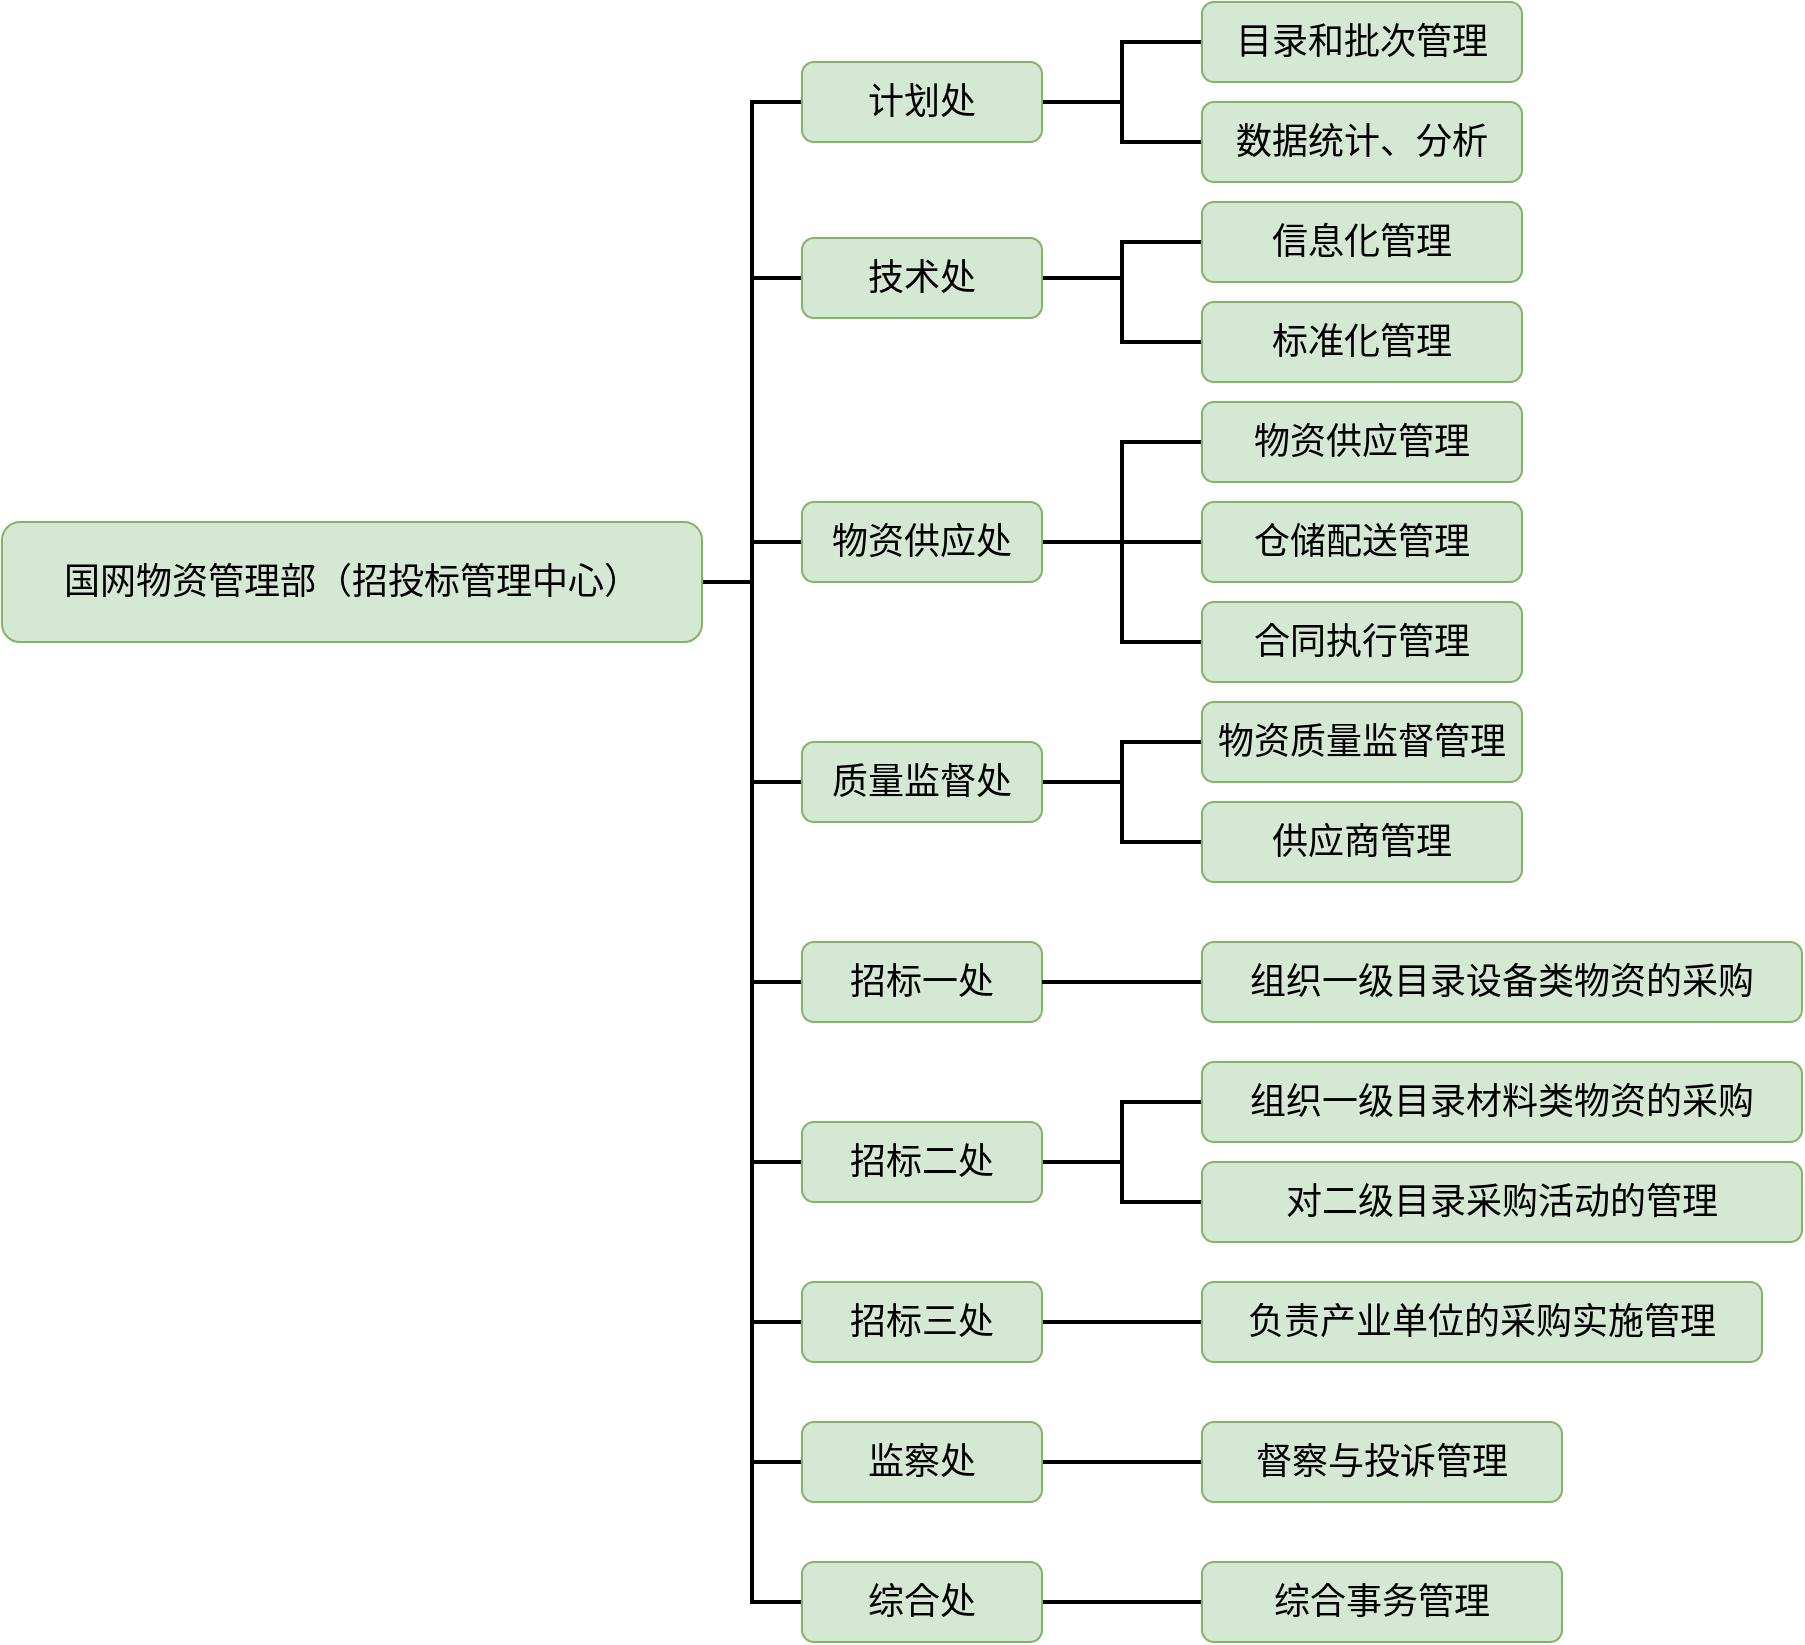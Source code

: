 <mxfile version="17.1.0" type="github">
  <diagram id="krMNXeLKQ03mrxbugP9H" name="第 1 页">
    <mxGraphModel dx="1038" dy="539" grid="1" gridSize="10" guides="1" tooltips="1" connect="1" arrows="1" fold="1" page="1" pageScale="1" pageWidth="827" pageHeight="1169" math="0" shadow="0">
      <root>
        <mxCell id="0" />
        <mxCell id="1" parent="0" />
        <mxCell id="M9ZXqm3jWW-NU4rRo1dU-4" value="" style="edgeStyle=orthogonalEdgeStyle;rounded=0;orthogonalLoop=1;jettySize=auto;html=1;endArrow=none;endFill=0;strokeWidth=2;entryX=0;entryY=0.5;entryDx=0;entryDy=0;" edge="1" parent="1" source="M9ZXqm3jWW-NU4rRo1dU-2" target="M9ZXqm3jWW-NU4rRo1dU-3">
          <mxGeometry relative="1" as="geometry" />
        </mxCell>
        <mxCell id="M9ZXqm3jWW-NU4rRo1dU-10" style="edgeStyle=orthogonalEdgeStyle;rounded=0;orthogonalLoop=1;jettySize=auto;html=1;entryX=0;entryY=0.5;entryDx=0;entryDy=0;endArrow=none;endFill=0;strokeWidth=2;" edge="1" parent="1" source="M9ZXqm3jWW-NU4rRo1dU-2" target="M9ZXqm3jWW-NU4rRo1dU-9">
          <mxGeometry relative="1" as="geometry" />
        </mxCell>
        <mxCell id="M9ZXqm3jWW-NU4rRo1dU-16" style="edgeStyle=orthogonalEdgeStyle;rounded=0;orthogonalLoop=1;jettySize=auto;html=1;entryX=0;entryY=0.5;entryDx=0;entryDy=0;endArrow=none;endFill=0;strokeWidth=2;" edge="1" parent="1" source="M9ZXqm3jWW-NU4rRo1dU-2" target="M9ZXqm3jWW-NU4rRo1dU-15">
          <mxGeometry relative="1" as="geometry" />
        </mxCell>
        <mxCell id="M9ZXqm3jWW-NU4rRo1dU-24" style="edgeStyle=orthogonalEdgeStyle;rounded=0;orthogonalLoop=1;jettySize=auto;html=1;entryX=0;entryY=0.5;entryDx=0;entryDy=0;endArrow=none;endFill=0;strokeWidth=2;" edge="1" parent="1" source="M9ZXqm3jWW-NU4rRo1dU-2" target="M9ZXqm3jWW-NU4rRo1dU-23">
          <mxGeometry relative="1" as="geometry" />
        </mxCell>
        <mxCell id="M9ZXqm3jWW-NU4rRo1dU-32" style="edgeStyle=orthogonalEdgeStyle;rounded=0;orthogonalLoop=1;jettySize=auto;html=1;entryX=0;entryY=0.5;entryDx=0;entryDy=0;endArrow=none;endFill=0;strokeWidth=2;" edge="1" parent="1" source="M9ZXqm3jWW-NU4rRo1dU-2" target="M9ZXqm3jWW-NU4rRo1dU-29">
          <mxGeometry relative="1" as="geometry" />
        </mxCell>
        <mxCell id="M9ZXqm3jWW-NU4rRo1dU-36" style="edgeStyle=orthogonalEdgeStyle;rounded=0;orthogonalLoop=1;jettySize=auto;html=1;entryX=0;entryY=0.5;entryDx=0;entryDy=0;endArrow=none;endFill=0;strokeWidth=2;" edge="1" parent="1" source="M9ZXqm3jWW-NU4rRo1dU-2" target="M9ZXqm3jWW-NU4rRo1dU-35">
          <mxGeometry relative="1" as="geometry" />
        </mxCell>
        <mxCell id="M9ZXqm3jWW-NU4rRo1dU-42" style="edgeStyle=orthogonalEdgeStyle;rounded=0;orthogonalLoop=1;jettySize=auto;html=1;entryX=0;entryY=0.5;entryDx=0;entryDy=0;endArrow=none;endFill=0;strokeWidth=2;" edge="1" parent="1" source="M9ZXqm3jWW-NU4rRo1dU-2" target="M9ZXqm3jWW-NU4rRo1dU-41">
          <mxGeometry relative="1" as="geometry" />
        </mxCell>
        <mxCell id="M9ZXqm3jWW-NU4rRo1dU-47" style="edgeStyle=orthogonalEdgeStyle;rounded=0;orthogonalLoop=1;jettySize=auto;html=1;entryX=0;entryY=0.5;entryDx=0;entryDy=0;endArrow=none;endFill=0;strokeWidth=2;" edge="1" parent="1" source="M9ZXqm3jWW-NU4rRo1dU-2" target="M9ZXqm3jWW-NU4rRo1dU-45">
          <mxGeometry relative="1" as="geometry" />
        </mxCell>
        <mxCell id="M9ZXqm3jWW-NU4rRo1dU-48" style="edgeStyle=orthogonalEdgeStyle;rounded=0;orthogonalLoop=1;jettySize=auto;html=1;entryX=0;entryY=0.5;entryDx=0;entryDy=0;endArrow=none;endFill=0;strokeWidth=2;" edge="1" parent="1" source="M9ZXqm3jWW-NU4rRo1dU-2" target="M9ZXqm3jWW-NU4rRo1dU-46">
          <mxGeometry relative="1" as="geometry" />
        </mxCell>
        <mxCell id="M9ZXqm3jWW-NU4rRo1dU-2" value="国网物资管理部（招投标管理中心）" style="rounded=1;whiteSpace=wrap;html=1;fontSize=18;fontFamily=MiSans;fillColor=#d5e8d4;strokeColor=#82b366;" vertex="1" parent="1">
          <mxGeometry x="90" y="260" width="350" height="60" as="geometry" />
        </mxCell>
        <mxCell id="M9ZXqm3jWW-NU4rRo1dU-6" style="edgeStyle=orthogonalEdgeStyle;rounded=0;orthogonalLoop=1;jettySize=auto;html=1;strokeWidth=2;endArrow=none;endFill=0;" edge="1" parent="1" source="M9ZXqm3jWW-NU4rRo1dU-3" target="M9ZXqm3jWW-NU4rRo1dU-5">
          <mxGeometry relative="1" as="geometry" />
        </mxCell>
        <mxCell id="M9ZXqm3jWW-NU4rRo1dU-8" style="edgeStyle=orthogonalEdgeStyle;rounded=0;orthogonalLoop=1;jettySize=auto;html=1;entryX=0;entryY=0.5;entryDx=0;entryDy=0;strokeWidth=2;endArrow=none;endFill=0;" edge="1" parent="1" source="M9ZXqm3jWW-NU4rRo1dU-3" target="M9ZXqm3jWW-NU4rRo1dU-7">
          <mxGeometry relative="1" as="geometry" />
        </mxCell>
        <mxCell id="M9ZXqm3jWW-NU4rRo1dU-3" value="计划处" style="whiteSpace=wrap;html=1;fontSize=18;fontFamily=MiSans;fillColor=#d5e8d4;strokeColor=#82b366;rounded=1;" vertex="1" parent="1">
          <mxGeometry x="490" y="30" width="120" height="40" as="geometry" />
        </mxCell>
        <mxCell id="M9ZXqm3jWW-NU4rRo1dU-5" value="目录和批次管理" style="whiteSpace=wrap;html=1;fontSize=18;fontFamily=MiSans;fillColor=#d5e8d4;strokeColor=#82b366;rounded=1;" vertex="1" parent="1">
          <mxGeometry x="690" width="160" height="40" as="geometry" />
        </mxCell>
        <mxCell id="M9ZXqm3jWW-NU4rRo1dU-7" value="数据统计、分析" style="whiteSpace=wrap;html=1;fontSize=18;fontFamily=MiSans;fillColor=#d5e8d4;strokeColor=#82b366;rounded=1;" vertex="1" parent="1">
          <mxGeometry x="690" y="50" width="160" height="40" as="geometry" />
        </mxCell>
        <mxCell id="M9ZXqm3jWW-NU4rRo1dU-13" style="edgeStyle=orthogonalEdgeStyle;rounded=0;orthogonalLoop=1;jettySize=auto;html=1;entryX=0;entryY=0.5;entryDx=0;entryDy=0;endArrow=none;endFill=0;strokeWidth=2;" edge="1" parent="1" source="M9ZXqm3jWW-NU4rRo1dU-9" target="M9ZXqm3jWW-NU4rRo1dU-11">
          <mxGeometry relative="1" as="geometry" />
        </mxCell>
        <mxCell id="M9ZXqm3jWW-NU4rRo1dU-14" style="edgeStyle=orthogonalEdgeStyle;rounded=0;orthogonalLoop=1;jettySize=auto;html=1;entryX=0;entryY=0.5;entryDx=0;entryDy=0;endArrow=none;endFill=0;strokeWidth=2;" edge="1" parent="1" source="M9ZXqm3jWW-NU4rRo1dU-9" target="M9ZXqm3jWW-NU4rRo1dU-12">
          <mxGeometry relative="1" as="geometry" />
        </mxCell>
        <mxCell id="M9ZXqm3jWW-NU4rRo1dU-9" value="技术处" style="whiteSpace=wrap;html=1;fontSize=18;fontFamily=MiSans;fillColor=#d5e8d4;strokeColor=#82b366;rounded=1;" vertex="1" parent="1">
          <mxGeometry x="490" y="118" width="120" height="40" as="geometry" />
        </mxCell>
        <mxCell id="M9ZXqm3jWW-NU4rRo1dU-11" value="信息化管理" style="whiteSpace=wrap;html=1;fontSize=18;fontFamily=MiSans;fillColor=#d5e8d4;strokeColor=#82b366;rounded=1;" vertex="1" parent="1">
          <mxGeometry x="690" y="100" width="160" height="40" as="geometry" />
        </mxCell>
        <mxCell id="M9ZXqm3jWW-NU4rRo1dU-12" value="标准化管理" style="whiteSpace=wrap;html=1;fontSize=18;fontFamily=MiSans;fillColor=#d5e8d4;strokeColor=#82b366;rounded=1;" vertex="1" parent="1">
          <mxGeometry x="690" y="150" width="160" height="40" as="geometry" />
        </mxCell>
        <mxCell id="M9ZXqm3jWW-NU4rRo1dU-20" style="edgeStyle=orthogonalEdgeStyle;rounded=0;orthogonalLoop=1;jettySize=auto;html=1;entryX=0;entryY=0.5;entryDx=0;entryDy=0;endArrow=none;endFill=0;strokeWidth=2;" edge="1" parent="1" source="M9ZXqm3jWW-NU4rRo1dU-15" target="M9ZXqm3jWW-NU4rRo1dU-17">
          <mxGeometry relative="1" as="geometry" />
        </mxCell>
        <mxCell id="M9ZXqm3jWW-NU4rRo1dU-21" style="edgeStyle=orthogonalEdgeStyle;rounded=0;orthogonalLoop=1;jettySize=auto;html=1;entryX=0;entryY=0.5;entryDx=0;entryDy=0;endArrow=none;endFill=0;strokeWidth=2;" edge="1" parent="1" source="M9ZXqm3jWW-NU4rRo1dU-15" target="M9ZXqm3jWW-NU4rRo1dU-18">
          <mxGeometry relative="1" as="geometry" />
        </mxCell>
        <mxCell id="M9ZXqm3jWW-NU4rRo1dU-22" style="edgeStyle=orthogonalEdgeStyle;rounded=0;orthogonalLoop=1;jettySize=auto;html=1;entryX=0;entryY=0.5;entryDx=0;entryDy=0;endArrow=none;endFill=0;strokeWidth=2;" edge="1" parent="1" source="M9ZXqm3jWW-NU4rRo1dU-15" target="M9ZXqm3jWW-NU4rRo1dU-19">
          <mxGeometry relative="1" as="geometry" />
        </mxCell>
        <mxCell id="M9ZXqm3jWW-NU4rRo1dU-15" value="物资供应处" style="whiteSpace=wrap;html=1;fontSize=18;fontFamily=MiSans;fillColor=#d5e8d4;strokeColor=#82b366;rounded=1;" vertex="1" parent="1">
          <mxGeometry x="490" y="250" width="120" height="40" as="geometry" />
        </mxCell>
        <mxCell id="M9ZXqm3jWW-NU4rRo1dU-17" value="物资供应管理" style="whiteSpace=wrap;html=1;fontSize=18;fontFamily=MiSans;fillColor=#d5e8d4;strokeColor=#82b366;rounded=1;" vertex="1" parent="1">
          <mxGeometry x="690" y="200" width="160" height="40" as="geometry" />
        </mxCell>
        <mxCell id="M9ZXqm3jWW-NU4rRo1dU-18" value="仓储配送管理" style="whiteSpace=wrap;html=1;fontSize=18;fontFamily=MiSans;fillColor=#d5e8d4;strokeColor=#82b366;rounded=1;" vertex="1" parent="1">
          <mxGeometry x="690" y="250" width="160" height="40" as="geometry" />
        </mxCell>
        <mxCell id="M9ZXqm3jWW-NU4rRo1dU-19" value="合同执行管理" style="whiteSpace=wrap;html=1;fontSize=18;fontFamily=MiSans;fillColor=#d5e8d4;strokeColor=#82b366;rounded=1;" vertex="1" parent="1">
          <mxGeometry x="690" y="300" width="160" height="40" as="geometry" />
        </mxCell>
        <mxCell id="M9ZXqm3jWW-NU4rRo1dU-26" style="edgeStyle=orthogonalEdgeStyle;rounded=0;orthogonalLoop=1;jettySize=auto;html=1;entryX=0;entryY=0.5;entryDx=0;entryDy=0;endArrow=none;endFill=0;strokeWidth=2;" edge="1" parent="1" source="M9ZXqm3jWW-NU4rRo1dU-23" target="M9ZXqm3jWW-NU4rRo1dU-25">
          <mxGeometry relative="1" as="geometry" />
        </mxCell>
        <mxCell id="M9ZXqm3jWW-NU4rRo1dU-28" style="edgeStyle=orthogonalEdgeStyle;rounded=0;orthogonalLoop=1;jettySize=auto;html=1;entryX=0;entryY=0.5;entryDx=0;entryDy=0;endArrow=none;endFill=0;strokeWidth=2;" edge="1" parent="1" source="M9ZXqm3jWW-NU4rRo1dU-23" target="M9ZXqm3jWW-NU4rRo1dU-27">
          <mxGeometry relative="1" as="geometry" />
        </mxCell>
        <mxCell id="M9ZXqm3jWW-NU4rRo1dU-23" value="质量监督处" style="whiteSpace=wrap;html=1;fontSize=18;fontFamily=MiSans;fillColor=#d5e8d4;strokeColor=#82b366;rounded=1;" vertex="1" parent="1">
          <mxGeometry x="490" y="370" width="120" height="40" as="geometry" />
        </mxCell>
        <mxCell id="M9ZXqm3jWW-NU4rRo1dU-25" value="物资质量监督管理" style="whiteSpace=wrap;html=1;fontSize=18;fontFamily=MiSans;fillColor=#d5e8d4;strokeColor=#82b366;rounded=1;" vertex="1" parent="1">
          <mxGeometry x="690" y="350" width="160" height="40" as="geometry" />
        </mxCell>
        <mxCell id="M9ZXqm3jWW-NU4rRo1dU-27" value="供应商管理" style="whiteSpace=wrap;html=1;fontSize=18;fontFamily=MiSans;fillColor=#d5e8d4;strokeColor=#82b366;rounded=1;" vertex="1" parent="1">
          <mxGeometry x="690" y="400" width="160" height="40" as="geometry" />
        </mxCell>
        <mxCell id="M9ZXqm3jWW-NU4rRo1dU-29" value="招标一处" style="whiteSpace=wrap;html=1;fontSize=18;fontFamily=MiSans;fillColor=#d5e8d4;strokeColor=#82b366;rounded=1;" vertex="1" parent="1">
          <mxGeometry x="490" y="470" width="120" height="40" as="geometry" />
        </mxCell>
        <mxCell id="M9ZXqm3jWW-NU4rRo1dU-34" value="" style="edgeStyle=orthogonalEdgeStyle;rounded=0;orthogonalLoop=1;jettySize=auto;html=1;endArrow=none;endFill=0;strokeWidth=2;" edge="1" parent="1" source="M9ZXqm3jWW-NU4rRo1dU-33" target="M9ZXqm3jWW-NU4rRo1dU-29">
          <mxGeometry relative="1" as="geometry" />
        </mxCell>
        <mxCell id="M9ZXqm3jWW-NU4rRo1dU-33" value="组织一级目录设备类物资的采购" style="whiteSpace=wrap;html=1;fontSize=18;fontFamily=MiSans;fillColor=#d5e8d4;strokeColor=#82b366;rounded=1;" vertex="1" parent="1">
          <mxGeometry x="690" y="470" width="300" height="40" as="geometry" />
        </mxCell>
        <mxCell id="M9ZXqm3jWW-NU4rRo1dU-38" style="edgeStyle=orthogonalEdgeStyle;rounded=0;orthogonalLoop=1;jettySize=auto;html=1;entryX=0;entryY=0.5;entryDx=0;entryDy=0;endArrow=none;endFill=0;strokeWidth=2;" edge="1" parent="1" source="M9ZXqm3jWW-NU4rRo1dU-35" target="M9ZXqm3jWW-NU4rRo1dU-37">
          <mxGeometry relative="1" as="geometry" />
        </mxCell>
        <mxCell id="M9ZXqm3jWW-NU4rRo1dU-40" style="edgeStyle=orthogonalEdgeStyle;rounded=0;orthogonalLoop=1;jettySize=auto;html=1;entryX=0;entryY=0.5;entryDx=0;entryDy=0;endArrow=none;endFill=0;strokeWidth=2;" edge="1" parent="1" source="M9ZXqm3jWW-NU4rRo1dU-35" target="M9ZXqm3jWW-NU4rRo1dU-39">
          <mxGeometry relative="1" as="geometry" />
        </mxCell>
        <mxCell id="M9ZXqm3jWW-NU4rRo1dU-35" value="招标二处" style="whiteSpace=wrap;html=1;fontSize=18;fontFamily=MiSans;fillColor=#d5e8d4;strokeColor=#82b366;rounded=1;" vertex="1" parent="1">
          <mxGeometry x="490" y="560" width="120" height="40" as="geometry" />
        </mxCell>
        <mxCell id="M9ZXqm3jWW-NU4rRo1dU-37" value="组织一级目录材料类物资的采购" style="whiteSpace=wrap;html=1;fontSize=18;fontFamily=MiSans;fillColor=#d5e8d4;strokeColor=#82b366;rounded=1;" vertex="1" parent="1">
          <mxGeometry x="690" y="530" width="300" height="40" as="geometry" />
        </mxCell>
        <mxCell id="M9ZXqm3jWW-NU4rRo1dU-39" value="对二级目录采购活动的管理" style="whiteSpace=wrap;html=1;fontSize=18;fontFamily=MiSans;fillColor=#d5e8d4;strokeColor=#82b366;rounded=1;" vertex="1" parent="1">
          <mxGeometry x="690" y="580" width="300" height="40" as="geometry" />
        </mxCell>
        <mxCell id="M9ZXqm3jWW-NU4rRo1dU-44" style="edgeStyle=orthogonalEdgeStyle;rounded=0;orthogonalLoop=1;jettySize=auto;html=1;entryX=0;entryY=0.5;entryDx=0;entryDy=0;endArrow=none;endFill=0;strokeWidth=2;" edge="1" parent="1" source="M9ZXqm3jWW-NU4rRo1dU-41" target="M9ZXqm3jWW-NU4rRo1dU-43">
          <mxGeometry relative="1" as="geometry" />
        </mxCell>
        <mxCell id="M9ZXqm3jWW-NU4rRo1dU-41" value="招标三处" style="whiteSpace=wrap;html=1;fontSize=18;fontFamily=MiSans;fillColor=#d5e8d4;strokeColor=#82b366;rounded=1;" vertex="1" parent="1">
          <mxGeometry x="490" y="640" width="120" height="40" as="geometry" />
        </mxCell>
        <mxCell id="M9ZXqm3jWW-NU4rRo1dU-43" value="负责产业单位的采购实施管理" style="whiteSpace=wrap;html=1;fontSize=18;fontFamily=MiSans;fillColor=#d5e8d4;strokeColor=#82b366;rounded=1;" vertex="1" parent="1">
          <mxGeometry x="690" y="640" width="280" height="40" as="geometry" />
        </mxCell>
        <mxCell id="M9ZXqm3jWW-NU4rRo1dU-52" style="edgeStyle=orthogonalEdgeStyle;rounded=0;orthogonalLoop=1;jettySize=auto;html=1;entryX=0;entryY=0.5;entryDx=0;entryDy=0;endArrow=none;endFill=0;strokeWidth=2;" edge="1" parent="1" source="M9ZXqm3jWW-NU4rRo1dU-45" target="M9ZXqm3jWW-NU4rRo1dU-49">
          <mxGeometry relative="1" as="geometry" />
        </mxCell>
        <mxCell id="M9ZXqm3jWW-NU4rRo1dU-45" value="监察处" style="whiteSpace=wrap;html=1;fontSize=18;fontFamily=MiSans;fillColor=#d5e8d4;strokeColor=#82b366;rounded=1;" vertex="1" parent="1">
          <mxGeometry x="490" y="710" width="120" height="40" as="geometry" />
        </mxCell>
        <mxCell id="M9ZXqm3jWW-NU4rRo1dU-51" style="edgeStyle=orthogonalEdgeStyle;rounded=0;orthogonalLoop=1;jettySize=auto;html=1;entryX=0;entryY=0.5;entryDx=0;entryDy=0;endArrow=none;endFill=0;strokeWidth=2;" edge="1" parent="1" source="M9ZXqm3jWW-NU4rRo1dU-46" target="M9ZXqm3jWW-NU4rRo1dU-50">
          <mxGeometry relative="1" as="geometry" />
        </mxCell>
        <mxCell id="M9ZXqm3jWW-NU4rRo1dU-46" value="综合处" style="whiteSpace=wrap;html=1;fontSize=18;fontFamily=MiSans;fillColor=#d5e8d4;strokeColor=#82b366;rounded=1;" vertex="1" parent="1">
          <mxGeometry x="490" y="780" width="120" height="40" as="geometry" />
        </mxCell>
        <mxCell id="M9ZXqm3jWW-NU4rRo1dU-49" value="督察与投诉管理" style="whiteSpace=wrap;html=1;fontSize=18;fontFamily=MiSans;fillColor=#d5e8d4;strokeColor=#82b366;rounded=1;" vertex="1" parent="1">
          <mxGeometry x="690" y="710" width="180" height="40" as="geometry" />
        </mxCell>
        <mxCell id="M9ZXqm3jWW-NU4rRo1dU-50" value="综合事务管理" style="whiteSpace=wrap;html=1;fontSize=18;fontFamily=MiSans;fillColor=#d5e8d4;strokeColor=#82b366;rounded=1;" vertex="1" parent="1">
          <mxGeometry x="690" y="780" width="180" height="40" as="geometry" />
        </mxCell>
      </root>
    </mxGraphModel>
  </diagram>
</mxfile>
